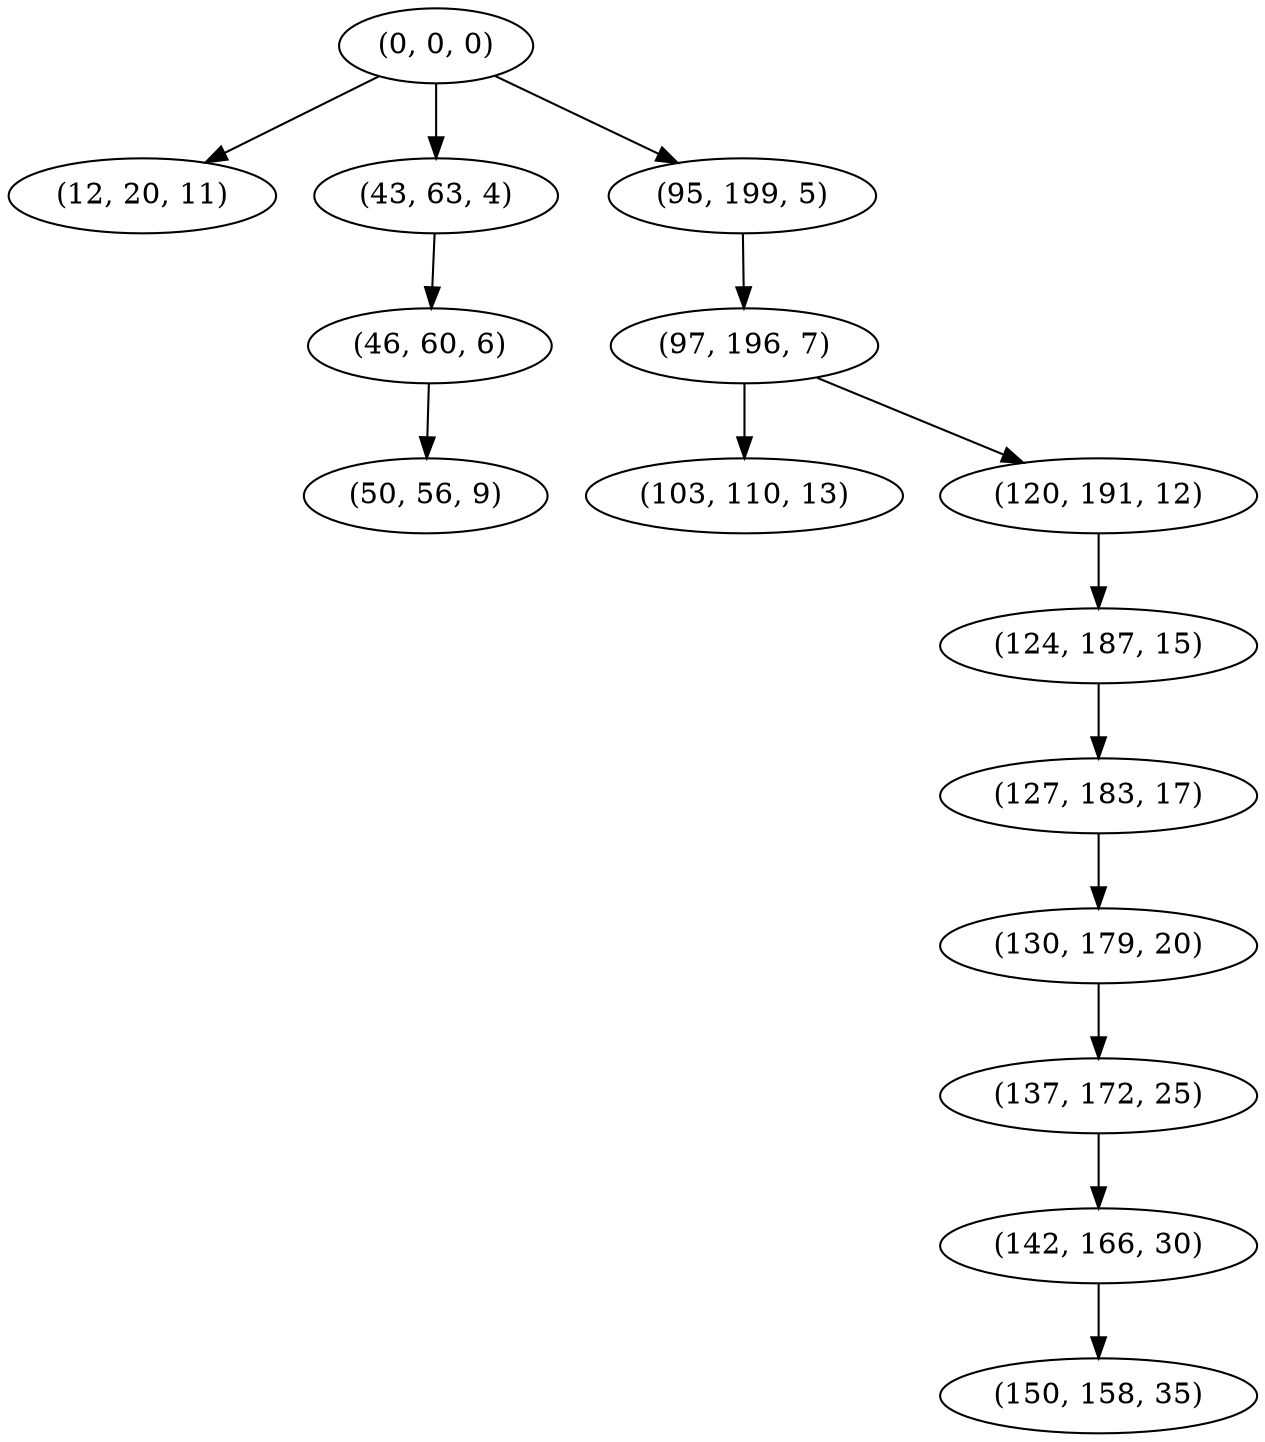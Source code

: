 digraph tree {
    "(0, 0, 0)";
    "(12, 20, 11)";
    "(43, 63, 4)";
    "(46, 60, 6)";
    "(50, 56, 9)";
    "(95, 199, 5)";
    "(97, 196, 7)";
    "(103, 110, 13)";
    "(120, 191, 12)";
    "(124, 187, 15)";
    "(127, 183, 17)";
    "(130, 179, 20)";
    "(137, 172, 25)";
    "(142, 166, 30)";
    "(150, 158, 35)";
    "(0, 0, 0)" -> "(12, 20, 11)";
    "(0, 0, 0)" -> "(43, 63, 4)";
    "(0, 0, 0)" -> "(95, 199, 5)";
    "(43, 63, 4)" -> "(46, 60, 6)";
    "(46, 60, 6)" -> "(50, 56, 9)";
    "(95, 199, 5)" -> "(97, 196, 7)";
    "(97, 196, 7)" -> "(103, 110, 13)";
    "(97, 196, 7)" -> "(120, 191, 12)";
    "(120, 191, 12)" -> "(124, 187, 15)";
    "(124, 187, 15)" -> "(127, 183, 17)";
    "(127, 183, 17)" -> "(130, 179, 20)";
    "(130, 179, 20)" -> "(137, 172, 25)";
    "(137, 172, 25)" -> "(142, 166, 30)";
    "(142, 166, 30)" -> "(150, 158, 35)";
}
